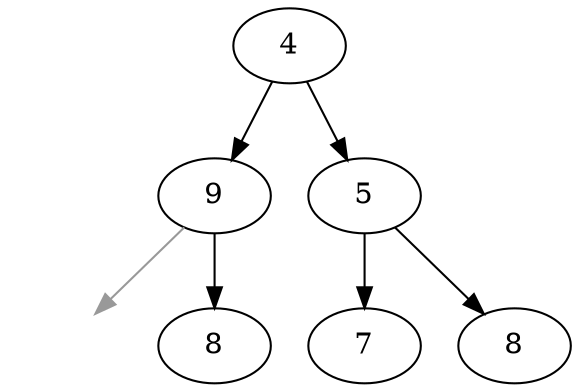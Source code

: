 digraph h {
aaaab[label="4"]
aaaac[label="9"]
aaaba[label=" ",color="#FFFFFF"]
aaabb[label="8"]
aaaad[label="5"]
aaaca[label="7"]
aaacb[label="8"]
aaaab->aaaac
aaaac->aaaba[color="#999999"]
aaaac->aaabb
aaaab->aaaad
aaaad->aaaca
aaaad->aaacb
}
